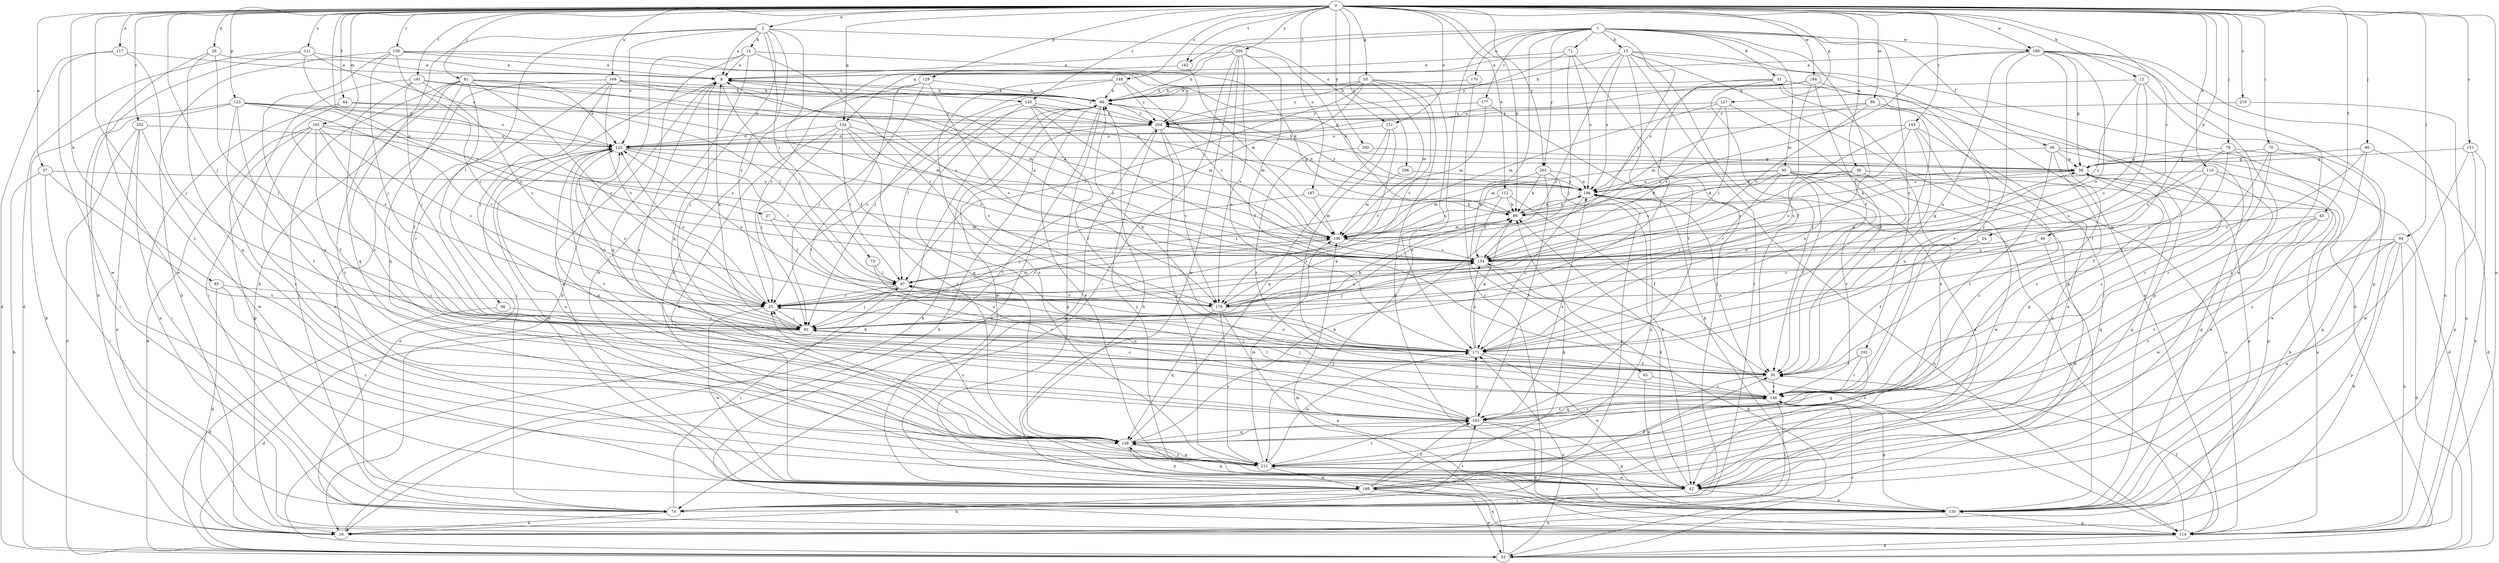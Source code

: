 strict digraph  {
0;
1;
2;
8;
12;
13;
14;
16;
24;
25;
26;
27;
31;
33;
36;
37;
40;
42;
44;
45;
46;
50;
55;
58;
63;
66;
70;
71;
73;
74;
79;
80;
81;
82;
85;
89;
94;
95;
96;
97;
99;
105;
106;
110;
111;
112;
114;
117;
121;
122;
123;
127;
129;
130;
134;
138;
139;
143;
145;
146;
148;
151;
154;
161;
162;
163;
167;
169;
170;
171;
177;
179;
184;
186;
188;
192;
196;
200;
202;
203;
204;
205;
206;
210;
211;
0 -> 2  [label=a];
0 -> 12  [label=b];
0 -> 24  [label=c];
0 -> 26  [label=d];
0 -> 27  [label=d];
0 -> 36  [label=e];
0 -> 37  [label=e];
0 -> 40  [label=e];
0 -> 44  [label=f];
0 -> 45  [label=f];
0 -> 55  [label=g];
0 -> 70  [label=i];
0 -> 79  [label=j];
0 -> 80  [label=j];
0 -> 81  [label=j];
0 -> 82  [label=j];
0 -> 85  [label=k];
0 -> 89  [label=k];
0 -> 94  [label=l];
0 -> 99  [label=m];
0 -> 105  [label=m];
0 -> 110  [label=n];
0 -> 111  [label=n];
0 -> 112  [label=n];
0 -> 114  [label=n];
0 -> 117  [label=o];
0 -> 121  [label=o];
0 -> 123  [label=p];
0 -> 127  [label=p];
0 -> 129  [label=p];
0 -> 134  [label=q];
0 -> 139  [label=r];
0 -> 143  [label=r];
0 -> 145  [label=r];
0 -> 148  [label=s];
0 -> 151  [label=s];
0 -> 161  [label=t];
0 -> 162  [label=t];
0 -> 167  [label=u];
0 -> 169  [label=u];
0 -> 184  [label=w];
0 -> 186  [label=w];
0 -> 200  [label=y];
0 -> 202  [label=y];
0 -> 203  [label=y];
0 -> 205  [label=z];
0 -> 206  [label=z];
0 -> 210  [label=z];
0 -> 211  [label=z];
1 -> 13  [label=b];
1 -> 31  [label=d];
1 -> 46  [label=f];
1 -> 50  [label=f];
1 -> 63  [label=h];
1 -> 71  [label=i];
1 -> 95  [label=l];
1 -> 134  [label=q];
1 -> 154  [label=s];
1 -> 162  [label=t];
1 -> 170  [label=u];
1 -> 177  [label=v];
1 -> 186  [label=w];
1 -> 192  [label=x];
1 -> 203  [label=y];
1 -> 211  [label=z];
2 -> 8  [label=a];
2 -> 14  [label=b];
2 -> 16  [label=b];
2 -> 25  [label=c];
2 -> 50  [label=f];
2 -> 73  [label=i];
2 -> 96  [label=l];
2 -> 121  [label=o];
2 -> 122  [label=o];
2 -> 138  [label=q];
8 -> 66  [label=h];
8 -> 74  [label=i];
8 -> 82  [label=j];
8 -> 97  [label=l];
8 -> 145  [label=r];
12 -> 25  [label=c];
12 -> 66  [label=h];
12 -> 154  [label=s];
12 -> 171  [label=u];
12 -> 211  [label=z];
13 -> 8  [label=a];
13 -> 25  [label=c];
13 -> 33  [label=d];
13 -> 50  [label=f];
13 -> 66  [label=h];
13 -> 74  [label=i];
13 -> 114  [label=n];
13 -> 130  [label=p];
13 -> 163  [label=t];
13 -> 196  [label=x];
14 -> 8  [label=a];
14 -> 16  [label=b];
14 -> 42  [label=e];
14 -> 89  [label=k];
14 -> 138  [label=q];
14 -> 179  [label=v];
16 -> 66  [label=h];
24 -> 50  [label=f];
24 -> 154  [label=s];
25 -> 82  [label=j];
25 -> 106  [label=m];
25 -> 122  [label=o];
25 -> 171  [label=u];
25 -> 188  [label=w];
26 -> 8  [label=a];
26 -> 42  [label=e];
26 -> 82  [label=j];
26 -> 138  [label=q];
27 -> 97  [label=l];
27 -> 106  [label=m];
31 -> 42  [label=e];
31 -> 50  [label=f];
31 -> 66  [label=h];
31 -> 74  [label=i];
31 -> 82  [label=j];
31 -> 130  [label=p];
33 -> 66  [label=h];
33 -> 106  [label=m];
33 -> 146  [label=r];
33 -> 171  [label=u];
36 -> 89  [label=k];
36 -> 114  [label=n];
36 -> 179  [label=v];
36 -> 188  [label=w];
36 -> 196  [label=x];
37 -> 16  [label=b];
37 -> 74  [label=i];
37 -> 163  [label=t];
37 -> 196  [label=x];
40 -> 42  [label=e];
40 -> 154  [label=s];
40 -> 179  [label=v];
42 -> 58  [label=g];
42 -> 74  [label=i];
42 -> 89  [label=k];
42 -> 130  [label=p];
42 -> 138  [label=q];
42 -> 204  [label=y];
44 -> 25  [label=c];
44 -> 106  [label=m];
44 -> 114  [label=n];
44 -> 204  [label=y];
45 -> 106  [label=m];
45 -> 138  [label=q];
45 -> 188  [label=w];
45 -> 211  [label=z];
46 -> 33  [label=d];
46 -> 42  [label=e];
46 -> 58  [label=g];
46 -> 106  [label=m];
46 -> 130  [label=p];
46 -> 163  [label=t];
50 -> 82  [label=j];
50 -> 138  [label=q];
50 -> 146  [label=r];
55 -> 66  [label=h];
55 -> 82  [label=j];
55 -> 97  [label=l];
55 -> 106  [label=m];
55 -> 130  [label=p];
55 -> 171  [label=u];
55 -> 179  [label=v];
55 -> 204  [label=y];
58 -> 16  [label=b];
58 -> 66  [label=h];
58 -> 89  [label=k];
58 -> 130  [label=p];
58 -> 154  [label=s];
58 -> 196  [label=x];
63 -> 42  [label=e];
63 -> 146  [label=r];
66 -> 8  [label=a];
66 -> 42  [label=e];
66 -> 97  [label=l];
66 -> 106  [label=m];
66 -> 114  [label=n];
66 -> 130  [label=p];
66 -> 188  [label=w];
66 -> 204  [label=y];
70 -> 42  [label=e];
70 -> 50  [label=f];
70 -> 58  [label=g];
70 -> 146  [label=r];
71 -> 8  [label=a];
71 -> 74  [label=i];
71 -> 82  [label=j];
71 -> 196  [label=x];
71 -> 204  [label=y];
73 -> 97  [label=l];
73 -> 171  [label=u];
74 -> 16  [label=b];
74 -> 97  [label=l];
74 -> 163  [label=t];
79 -> 25  [label=c];
79 -> 58  [label=g];
79 -> 130  [label=p];
79 -> 146  [label=r];
79 -> 154  [label=s];
80 -> 33  [label=d];
80 -> 58  [label=g];
80 -> 179  [label=v];
80 -> 211  [label=z];
81 -> 25  [label=c];
81 -> 50  [label=f];
81 -> 66  [label=h];
81 -> 74  [label=i];
81 -> 122  [label=o];
81 -> 138  [label=q];
81 -> 154  [label=s];
81 -> 163  [label=t];
81 -> 211  [label=z];
82 -> 8  [label=a];
82 -> 33  [label=d];
82 -> 89  [label=k];
82 -> 122  [label=o];
82 -> 171  [label=u];
85 -> 16  [label=b];
85 -> 25  [label=c];
85 -> 211  [label=z];
89 -> 106  [label=m];
89 -> 196  [label=x];
94 -> 16  [label=b];
94 -> 33  [label=d];
94 -> 42  [label=e];
94 -> 114  [label=n];
94 -> 130  [label=p];
94 -> 154  [label=s];
94 -> 163  [label=t];
95 -> 42  [label=e];
95 -> 50  [label=f];
95 -> 82  [label=j];
95 -> 89  [label=k];
95 -> 114  [label=n];
95 -> 146  [label=r];
95 -> 154  [label=s];
95 -> 196  [label=x];
96 -> 33  [label=d];
96 -> 82  [label=j];
97 -> 25  [label=c];
97 -> 82  [label=j];
97 -> 179  [label=v];
99 -> 106  [label=m];
99 -> 154  [label=s];
99 -> 171  [label=u];
99 -> 204  [label=y];
99 -> 211  [label=z];
105 -> 25  [label=c];
105 -> 33  [label=d];
105 -> 50  [label=f];
105 -> 82  [label=j];
105 -> 122  [label=o];
105 -> 130  [label=p];
105 -> 154  [label=s];
105 -> 188  [label=w];
106 -> 8  [label=a];
106 -> 25  [label=c];
106 -> 154  [label=s];
110 -> 42  [label=e];
110 -> 130  [label=p];
110 -> 146  [label=r];
110 -> 171  [label=u];
110 -> 196  [label=x];
111 -> 8  [label=a];
111 -> 16  [label=b];
111 -> 33  [label=d];
111 -> 122  [label=o];
111 -> 154  [label=s];
112 -> 50  [label=f];
112 -> 89  [label=k];
112 -> 97  [label=l];
112 -> 154  [label=s];
114 -> 33  [label=d];
114 -> 50  [label=f];
114 -> 122  [label=o];
114 -> 154  [label=s];
114 -> 196  [label=x];
117 -> 8  [label=a];
117 -> 33  [label=d];
117 -> 82  [label=j];
117 -> 188  [label=w];
121 -> 122  [label=o];
121 -> 138  [label=q];
121 -> 146  [label=r];
121 -> 179  [label=v];
122 -> 58  [label=g];
122 -> 97  [label=l];
122 -> 138  [label=q];
122 -> 154  [label=s];
122 -> 163  [label=t];
122 -> 188  [label=w];
123 -> 16  [label=b];
123 -> 74  [label=i];
123 -> 122  [label=o];
123 -> 154  [label=s];
123 -> 163  [label=t];
123 -> 179  [label=v];
123 -> 204  [label=y];
123 -> 211  [label=z];
127 -> 97  [label=l];
127 -> 106  [label=m];
127 -> 154  [label=s];
127 -> 171  [label=u];
127 -> 204  [label=y];
129 -> 66  [label=h];
129 -> 82  [label=j];
129 -> 163  [label=t];
129 -> 179  [label=v];
129 -> 211  [label=z];
130 -> 16  [label=b];
130 -> 66  [label=h];
130 -> 114  [label=n];
130 -> 211  [label=z];
134 -> 82  [label=j];
134 -> 97  [label=l];
134 -> 122  [label=o];
134 -> 138  [label=q];
134 -> 154  [label=s];
134 -> 179  [label=v];
134 -> 188  [label=w];
138 -> 25  [label=c];
138 -> 42  [label=e];
138 -> 58  [label=g];
138 -> 89  [label=k];
138 -> 211  [label=z];
139 -> 8  [label=a];
139 -> 16  [label=b];
139 -> 25  [label=c];
139 -> 82  [label=j];
139 -> 138  [label=q];
139 -> 196  [label=x];
139 -> 204  [label=y];
143 -> 25  [label=c];
143 -> 42  [label=e];
143 -> 50  [label=f];
143 -> 122  [label=o];
143 -> 171  [label=u];
143 -> 211  [label=z];
145 -> 25  [label=c];
145 -> 50  [label=f];
145 -> 106  [label=m];
145 -> 138  [label=q];
145 -> 154  [label=s];
145 -> 204  [label=y];
146 -> 25  [label=c];
146 -> 74  [label=i];
146 -> 82  [label=j];
146 -> 130  [label=p];
146 -> 163  [label=t];
146 -> 196  [label=x];
148 -> 66  [label=h];
148 -> 82  [label=j];
148 -> 154  [label=s];
148 -> 204  [label=y];
148 -> 211  [label=z];
151 -> 58  [label=g];
151 -> 114  [label=n];
151 -> 130  [label=p];
151 -> 188  [label=w];
154 -> 8  [label=a];
154 -> 33  [label=d];
154 -> 58  [label=g];
154 -> 82  [label=j];
154 -> 97  [label=l];
161 -> 25  [label=c];
161 -> 66  [label=h];
161 -> 74  [label=i];
161 -> 82  [label=j];
161 -> 97  [label=l];
161 -> 106  [label=m];
161 -> 138  [label=q];
162 -> 25  [label=c];
162 -> 106  [label=m];
163 -> 8  [label=a];
163 -> 97  [label=l];
163 -> 114  [label=n];
163 -> 130  [label=p];
163 -> 138  [label=q];
163 -> 146  [label=r];
163 -> 171  [label=u];
163 -> 196  [label=x];
167 -> 82  [label=j];
167 -> 89  [label=k];
167 -> 106  [label=m];
169 -> 25  [label=c];
169 -> 66  [label=h];
169 -> 74  [label=i];
169 -> 82  [label=j];
169 -> 146  [label=r];
169 -> 196  [label=x];
169 -> 204  [label=y];
170 -> 66  [label=h];
170 -> 74  [label=i];
171 -> 25  [label=c];
171 -> 42  [label=e];
171 -> 50  [label=f];
171 -> 66  [label=h];
171 -> 82  [label=j];
171 -> 89  [label=k];
171 -> 97  [label=l];
171 -> 122  [label=o];
171 -> 154  [label=s];
177 -> 16  [label=b];
177 -> 106  [label=m];
177 -> 204  [label=y];
179 -> 89  [label=k];
179 -> 114  [label=n];
179 -> 122  [label=o];
179 -> 138  [label=q];
179 -> 154  [label=s];
179 -> 211  [label=z];
184 -> 50  [label=f];
184 -> 66  [label=h];
184 -> 122  [label=o];
184 -> 146  [label=r];
184 -> 171  [label=u];
184 -> 196  [label=x];
186 -> 8  [label=a];
186 -> 42  [label=e];
186 -> 58  [label=g];
186 -> 106  [label=m];
186 -> 114  [label=n];
186 -> 130  [label=p];
186 -> 146  [label=r];
186 -> 163  [label=t];
186 -> 171  [label=u];
186 -> 179  [label=v];
188 -> 8  [label=a];
188 -> 16  [label=b];
188 -> 33  [label=d];
188 -> 50  [label=f];
188 -> 89  [label=k];
188 -> 114  [label=n];
188 -> 163  [label=t];
188 -> 196  [label=x];
192 -> 50  [label=f];
192 -> 138  [label=q];
192 -> 146  [label=r];
196 -> 89  [label=k];
196 -> 114  [label=n];
196 -> 171  [label=u];
196 -> 204  [label=y];
196 -> 211  [label=z];
200 -> 58  [label=g];
200 -> 146  [label=r];
202 -> 33  [label=d];
202 -> 74  [label=i];
202 -> 114  [label=n];
202 -> 122  [label=o];
202 -> 188  [label=w];
203 -> 42  [label=e];
203 -> 89  [label=k];
203 -> 106  [label=m];
203 -> 163  [label=t];
203 -> 196  [label=x];
204 -> 16  [label=b];
204 -> 122  [label=o];
204 -> 130  [label=p];
204 -> 179  [label=v];
204 -> 196  [label=x];
204 -> 211  [label=z];
205 -> 8  [label=a];
205 -> 50  [label=f];
205 -> 66  [label=h];
205 -> 74  [label=i];
205 -> 89  [label=k];
205 -> 171  [label=u];
205 -> 179  [label=v];
205 -> 188  [label=w];
206 -> 106  [label=m];
206 -> 196  [label=x];
210 -> 114  [label=n];
210 -> 204  [label=y];
211 -> 42  [label=e];
211 -> 106  [label=m];
211 -> 122  [label=o];
211 -> 138  [label=q];
211 -> 163  [label=t];
211 -> 171  [label=u];
211 -> 188  [label=w];
}
